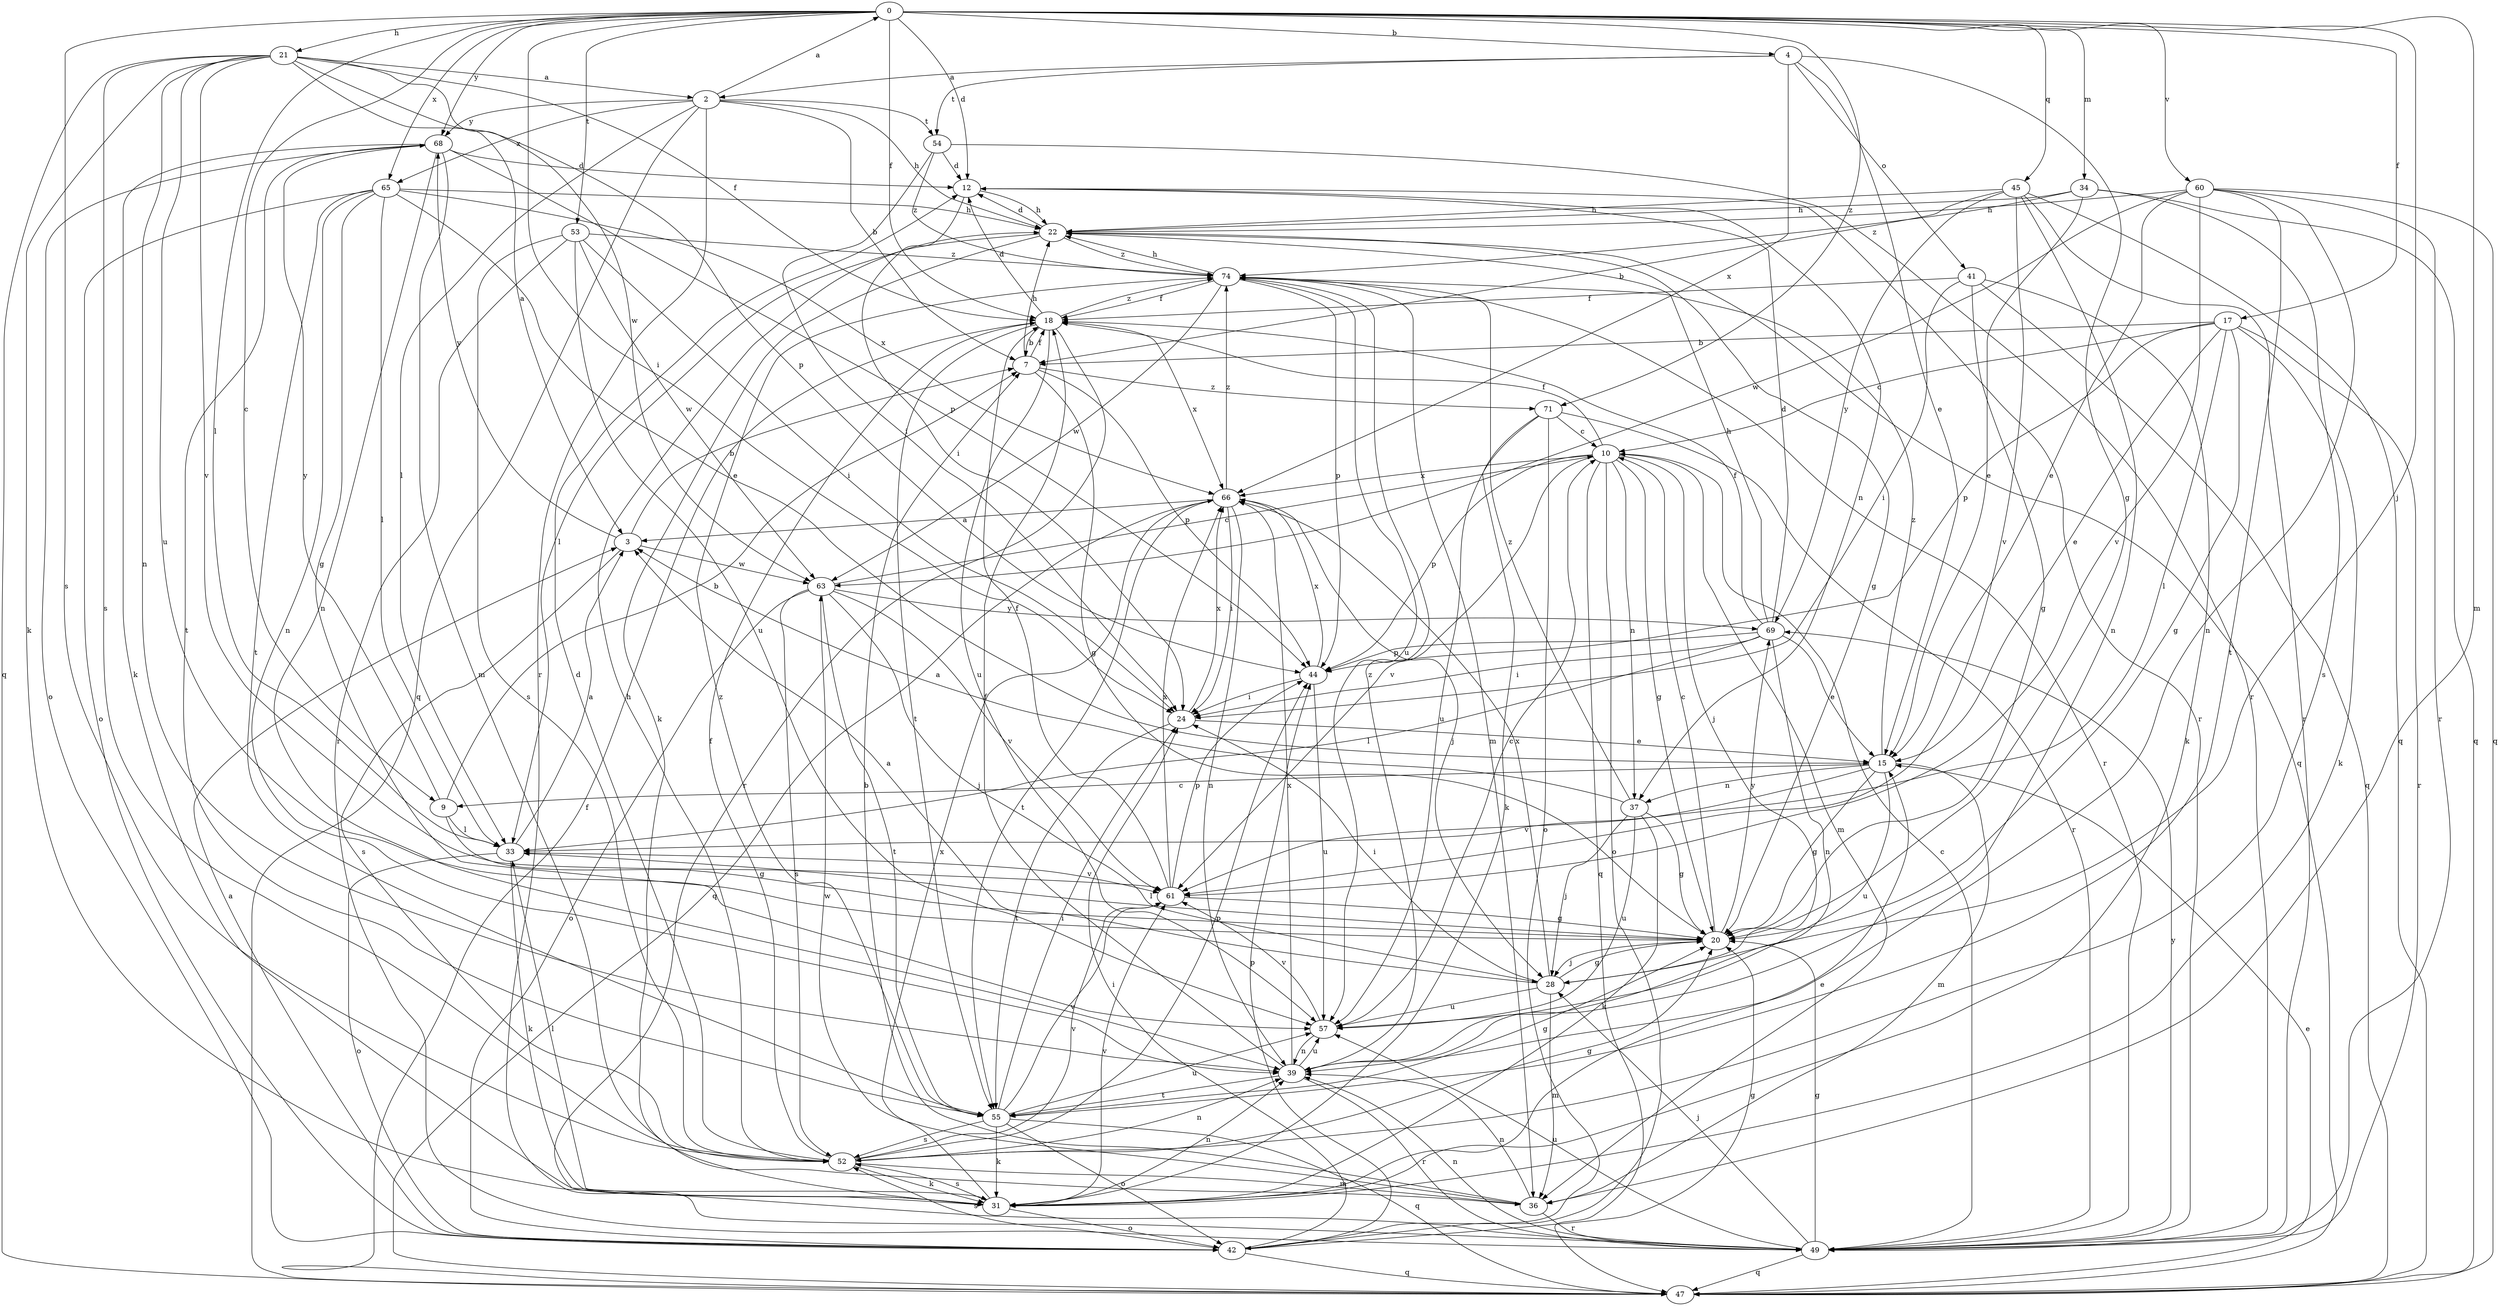 strict digraph  {
0;
2;
3;
4;
7;
9;
10;
12;
15;
17;
18;
20;
21;
22;
24;
28;
31;
33;
34;
36;
37;
39;
41;
42;
44;
45;
47;
49;
52;
53;
54;
55;
57;
60;
61;
63;
65;
66;
68;
69;
71;
74;
0 -> 4  [label=b];
0 -> 9  [label=c];
0 -> 12  [label=d];
0 -> 17  [label=f];
0 -> 18  [label=f];
0 -> 21  [label=h];
0 -> 24  [label=i];
0 -> 28  [label=j];
0 -> 33  [label=l];
0 -> 34  [label=m];
0 -> 36  [label=m];
0 -> 45  [label=q];
0 -> 52  [label=s];
0 -> 53  [label=t];
0 -> 60  [label=v];
0 -> 65  [label=x];
0 -> 68  [label=y];
0 -> 71  [label=z];
2 -> 0  [label=a];
2 -> 7  [label=b];
2 -> 22  [label=h];
2 -> 33  [label=l];
2 -> 47  [label=q];
2 -> 49  [label=r];
2 -> 54  [label=t];
2 -> 65  [label=x];
2 -> 68  [label=y];
3 -> 7  [label=b];
3 -> 52  [label=s];
3 -> 63  [label=w];
3 -> 68  [label=y];
4 -> 2  [label=a];
4 -> 15  [label=e];
4 -> 20  [label=g];
4 -> 41  [label=o];
4 -> 54  [label=t];
4 -> 66  [label=x];
7 -> 18  [label=f];
7 -> 20  [label=g];
7 -> 22  [label=h];
7 -> 44  [label=p];
7 -> 71  [label=z];
9 -> 7  [label=b];
9 -> 20  [label=g];
9 -> 33  [label=l];
9 -> 68  [label=y];
10 -> 18  [label=f];
10 -> 20  [label=g];
10 -> 28  [label=j];
10 -> 36  [label=m];
10 -> 37  [label=n];
10 -> 42  [label=o];
10 -> 44  [label=p];
10 -> 47  [label=q];
10 -> 61  [label=v];
10 -> 66  [label=x];
12 -> 22  [label=h];
12 -> 24  [label=i];
12 -> 37  [label=n];
12 -> 49  [label=r];
15 -> 9  [label=c];
15 -> 20  [label=g];
15 -> 36  [label=m];
15 -> 37  [label=n];
15 -> 57  [label=u];
15 -> 61  [label=v];
15 -> 74  [label=z];
17 -> 7  [label=b];
17 -> 10  [label=c];
17 -> 15  [label=e];
17 -> 20  [label=g];
17 -> 31  [label=k];
17 -> 33  [label=l];
17 -> 44  [label=p];
17 -> 49  [label=r];
18 -> 7  [label=b];
18 -> 12  [label=d];
18 -> 49  [label=r];
18 -> 55  [label=t];
18 -> 57  [label=u];
18 -> 66  [label=x];
18 -> 74  [label=z];
20 -> 10  [label=c];
20 -> 28  [label=j];
20 -> 33  [label=l];
20 -> 69  [label=y];
21 -> 2  [label=a];
21 -> 3  [label=a];
21 -> 18  [label=f];
21 -> 31  [label=k];
21 -> 39  [label=n];
21 -> 44  [label=p];
21 -> 47  [label=q];
21 -> 52  [label=s];
21 -> 57  [label=u];
21 -> 61  [label=v];
21 -> 63  [label=w];
22 -> 12  [label=d];
22 -> 20  [label=g];
22 -> 31  [label=k];
22 -> 33  [label=l];
22 -> 47  [label=q];
22 -> 74  [label=z];
24 -> 15  [label=e];
24 -> 55  [label=t];
24 -> 66  [label=x];
28 -> 3  [label=a];
28 -> 20  [label=g];
28 -> 24  [label=i];
28 -> 36  [label=m];
28 -> 57  [label=u];
28 -> 66  [label=x];
31 -> 15  [label=e];
31 -> 33  [label=l];
31 -> 39  [label=n];
31 -> 42  [label=o];
31 -> 52  [label=s];
31 -> 61  [label=v];
31 -> 66  [label=x];
33 -> 3  [label=a];
33 -> 31  [label=k];
33 -> 42  [label=o];
33 -> 61  [label=v];
34 -> 15  [label=e];
34 -> 22  [label=h];
34 -> 47  [label=q];
34 -> 52  [label=s];
34 -> 74  [label=z];
36 -> 7  [label=b];
36 -> 39  [label=n];
36 -> 49  [label=r];
36 -> 63  [label=w];
37 -> 3  [label=a];
37 -> 20  [label=g];
37 -> 28  [label=j];
37 -> 31  [label=k];
37 -> 57  [label=u];
37 -> 74  [label=z];
39 -> 18  [label=f];
39 -> 49  [label=r];
39 -> 55  [label=t];
39 -> 57  [label=u];
39 -> 66  [label=x];
39 -> 74  [label=z];
41 -> 18  [label=f];
41 -> 20  [label=g];
41 -> 24  [label=i];
41 -> 31  [label=k];
41 -> 47  [label=q];
42 -> 3  [label=a];
42 -> 20  [label=g];
42 -> 24  [label=i];
42 -> 44  [label=p];
42 -> 47  [label=q];
42 -> 52  [label=s];
44 -> 24  [label=i];
44 -> 57  [label=u];
44 -> 66  [label=x];
45 -> 7  [label=b];
45 -> 22  [label=h];
45 -> 39  [label=n];
45 -> 47  [label=q];
45 -> 49  [label=r];
45 -> 61  [label=v];
45 -> 69  [label=y];
47 -> 15  [label=e];
47 -> 18  [label=f];
49 -> 10  [label=c];
49 -> 20  [label=g];
49 -> 28  [label=j];
49 -> 39  [label=n];
49 -> 47  [label=q];
49 -> 57  [label=u];
49 -> 69  [label=y];
52 -> 12  [label=d];
52 -> 18  [label=f];
52 -> 20  [label=g];
52 -> 22  [label=h];
52 -> 31  [label=k];
52 -> 36  [label=m];
52 -> 39  [label=n];
52 -> 44  [label=p];
52 -> 61  [label=v];
53 -> 24  [label=i];
53 -> 49  [label=r];
53 -> 52  [label=s];
53 -> 57  [label=u];
53 -> 63  [label=w];
53 -> 74  [label=z];
54 -> 12  [label=d];
54 -> 24  [label=i];
54 -> 49  [label=r];
54 -> 74  [label=z];
55 -> 20  [label=g];
55 -> 24  [label=i];
55 -> 31  [label=k];
55 -> 42  [label=o];
55 -> 47  [label=q];
55 -> 52  [label=s];
55 -> 57  [label=u];
55 -> 61  [label=v];
55 -> 74  [label=z];
57 -> 10  [label=c];
57 -> 39  [label=n];
57 -> 61  [label=v];
60 -> 15  [label=e];
60 -> 22  [label=h];
60 -> 39  [label=n];
60 -> 47  [label=q];
60 -> 49  [label=r];
60 -> 55  [label=t];
60 -> 61  [label=v];
60 -> 63  [label=w];
61 -> 18  [label=f];
61 -> 20  [label=g];
61 -> 44  [label=p];
61 -> 66  [label=x];
63 -> 10  [label=c];
63 -> 28  [label=j];
63 -> 42  [label=o];
63 -> 52  [label=s];
63 -> 55  [label=t];
63 -> 61  [label=v];
63 -> 69  [label=y];
65 -> 15  [label=e];
65 -> 20  [label=g];
65 -> 22  [label=h];
65 -> 33  [label=l];
65 -> 39  [label=n];
65 -> 42  [label=o];
65 -> 55  [label=t];
65 -> 66  [label=x];
66 -> 3  [label=a];
66 -> 24  [label=i];
66 -> 28  [label=j];
66 -> 39  [label=n];
66 -> 47  [label=q];
66 -> 55  [label=t];
66 -> 74  [label=z];
68 -> 12  [label=d];
68 -> 31  [label=k];
68 -> 36  [label=m];
68 -> 39  [label=n];
68 -> 42  [label=o];
68 -> 44  [label=p];
68 -> 55  [label=t];
69 -> 12  [label=d];
69 -> 15  [label=e];
69 -> 18  [label=f];
69 -> 22  [label=h];
69 -> 24  [label=i];
69 -> 33  [label=l];
69 -> 39  [label=n];
69 -> 44  [label=p];
71 -> 10  [label=c];
71 -> 31  [label=k];
71 -> 42  [label=o];
71 -> 49  [label=r];
71 -> 57  [label=u];
74 -> 18  [label=f];
74 -> 22  [label=h];
74 -> 36  [label=m];
74 -> 44  [label=p];
74 -> 49  [label=r];
74 -> 57  [label=u];
74 -> 63  [label=w];
}
